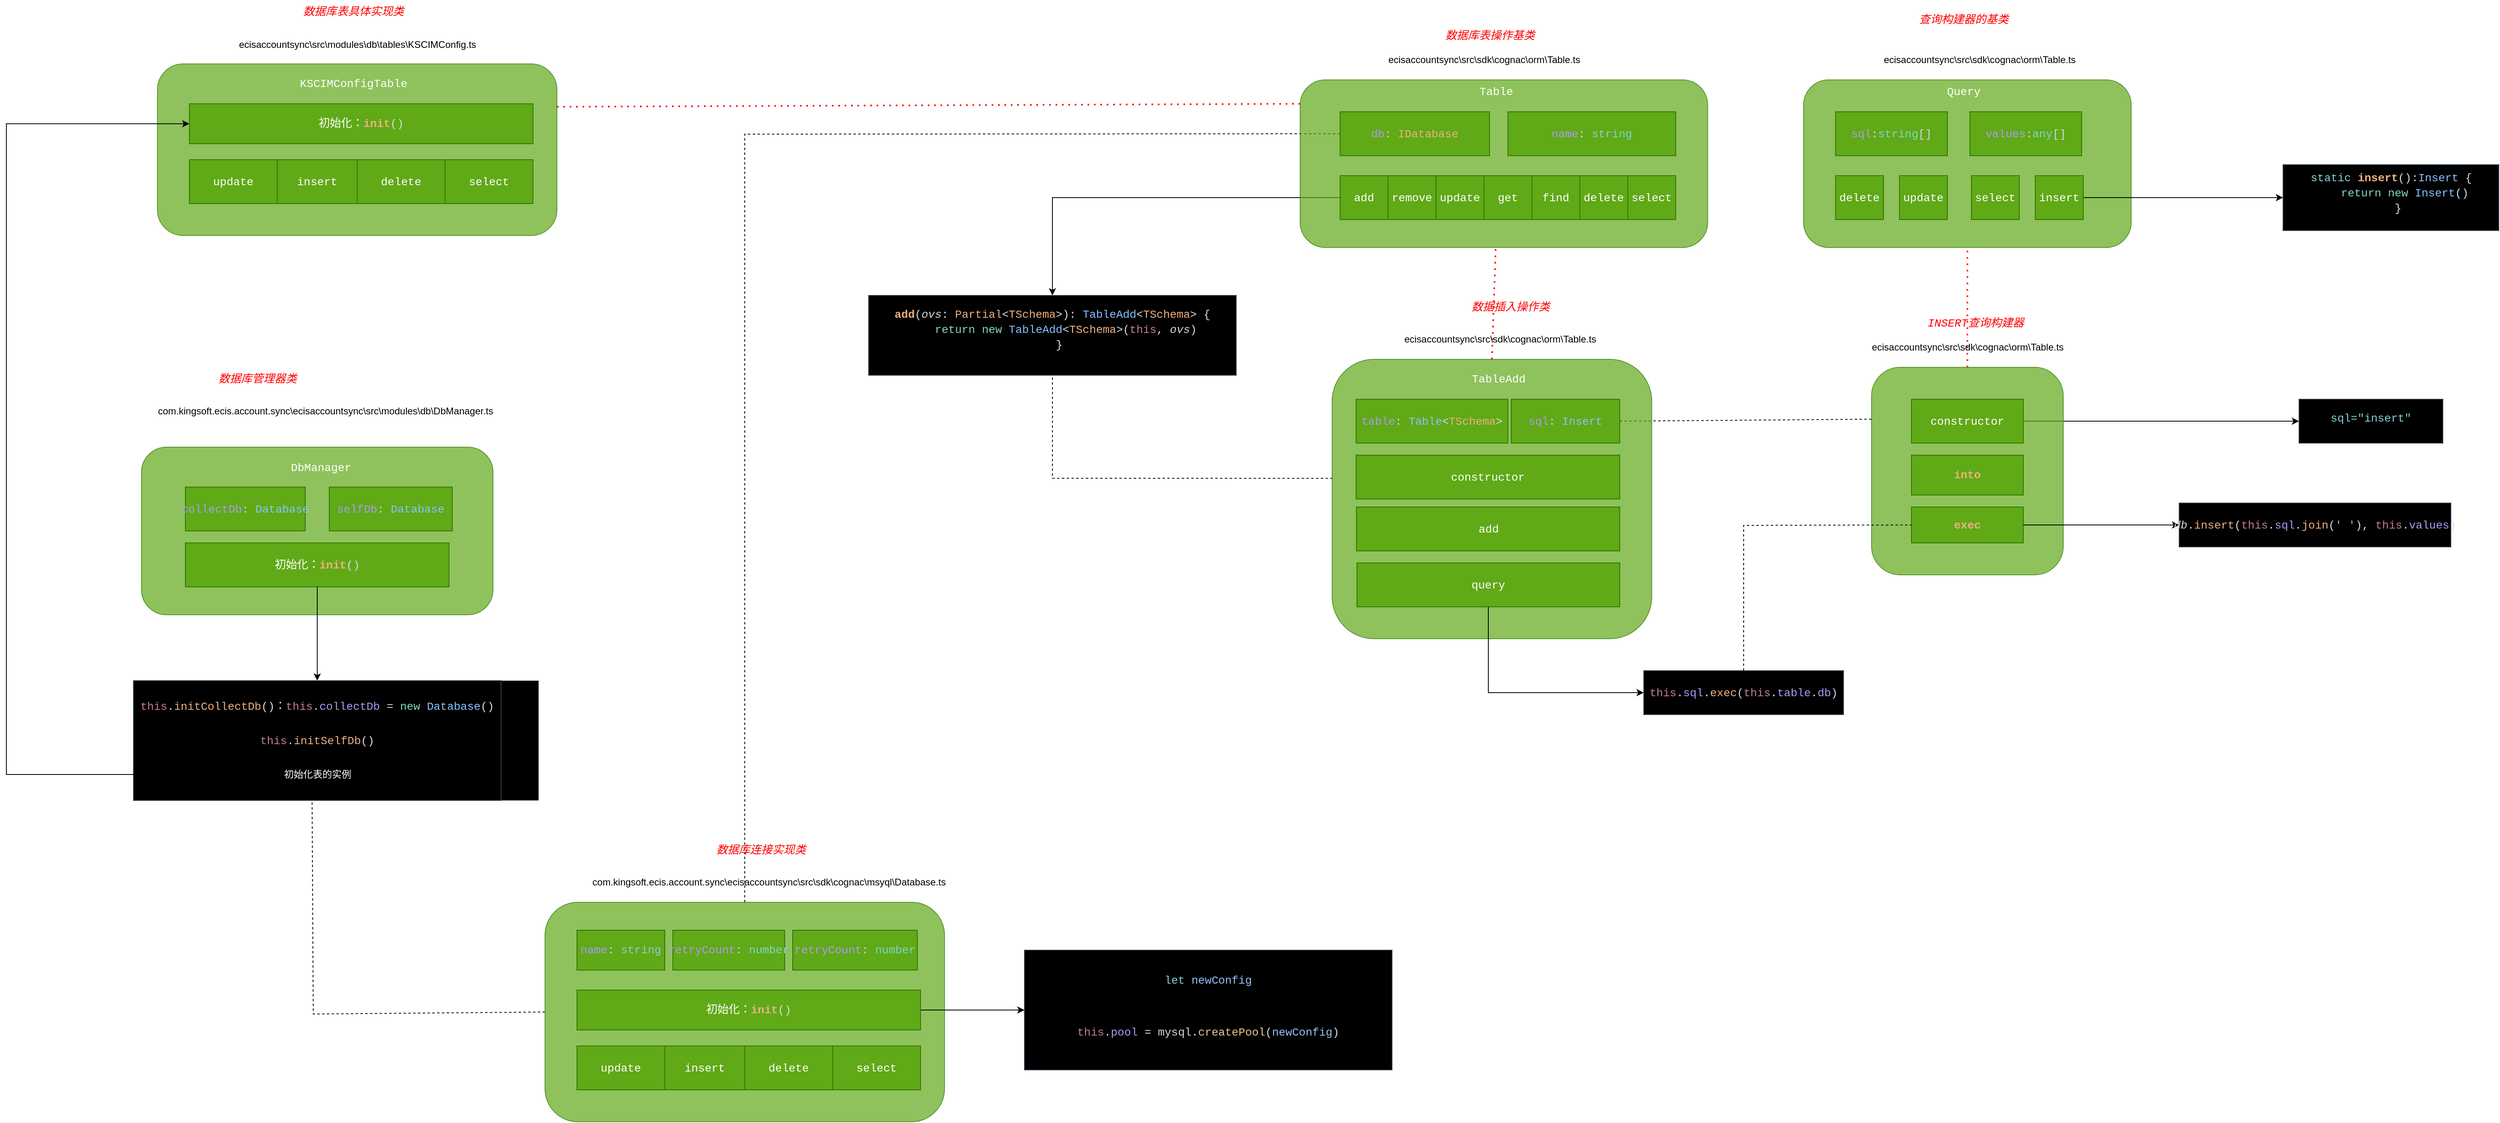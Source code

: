 <mxfile version="27.0.5">
  <diagram name="第 1 页" id="2xv0AR0VTLpzfJxu6Sun">
    <mxGraphModel dx="2795" dy="2314" grid="1" gridSize="10" guides="1" tooltips="1" connect="1" arrows="1" fold="1" page="1" pageScale="1" pageWidth="827" pageHeight="1169" math="0" shadow="0">
      <root>
        <mxCell id="0" />
        <mxCell id="1" parent="0" />
        <mxCell id="EzFRQUsdlizCVeWwwJ21-20" style="edgeStyle=orthogonalEdgeStyle;rounded=0;orthogonalLoop=1;jettySize=auto;html=1;exitX=0;exitY=0.5;exitDx=0;exitDy=0;entryX=0.5;entryY=0;entryDx=0;entryDy=0;" edge="1" parent="1" source="EzFRQUsdlizCVeWwwJ21-6" target="EzFRQUsdlizCVeWwwJ21-15">
          <mxGeometry relative="1" as="geometry" />
        </mxCell>
        <mxCell id="EzFRQUsdlizCVeWwwJ21-14" value="" style="group;fillColor=#000000;" vertex="1" connectable="0" parent="1">
          <mxGeometry x="620" y="-490" width="460" height="100" as="geometry" />
        </mxCell>
        <mxCell id="EzFRQUsdlizCVeWwwJ21-15" value="" style="rounded=0;whiteSpace=wrap;html=1;fillColor=#000000;fontColor=#ffffff;strokeColor=#314354;" vertex="1" parent="EzFRQUsdlizCVeWwwJ21-14">
          <mxGeometry width="460" height="100" as="geometry" />
        </mxCell>
        <mxCell id="EzFRQUsdlizCVeWwwJ21-16" value="&lt;div style=&quot;color: rgb(216, 222, 233); font-family: Consolas, &amp;quot;Courier New&amp;quot;, monospace; font-size: 14px; line-height: 19px; white-space: pre;&quot;&gt;&lt;div style=&quot;line-height: 19px;&quot;&gt;&lt;div style=&quot;&quot;&gt;&lt;span&gt;&lt;span style=&quot;color: rgb(239, 176, 128); font-weight: bold;&quot;&gt;add&lt;/span&gt;(&lt;span style=&quot;color: rgb(214, 214, 221); font-style: italic;&quot;&gt;ovs&lt;/span&gt;&lt;span style=&quot;color: rgb(214, 214, 221);&quot;&gt;:&lt;/span&gt; &lt;span style=&quot;color: rgb(239, 176, 128);&quot;&gt;Partial&lt;/span&gt;&amp;lt;&lt;span style=&quot;color: rgb(239, 176, 128);&quot;&gt;TSchema&lt;/span&gt;&amp;gt;)&lt;span style=&quot;color: rgb(214, 214, 221);&quot;&gt;:&lt;/span&gt; &lt;span style=&quot;color: rgb(135, 195, 255);&quot;&gt;TableAdd&lt;/span&gt;&amp;lt;&lt;span style=&quot;color: rgb(239, 176, 128);&quot;&gt;TSchema&lt;/span&gt;&amp;gt; {&lt;/span&gt;&lt;/div&gt;&lt;div style=&quot;&quot;&gt;&lt;span&gt;&amp;nbsp; &amp;nbsp; &lt;span style=&quot;color: #83d6c5;&quot;&gt;return&lt;/span&gt; &lt;span style=&quot;color: #83d6c5;&quot;&gt;new&lt;/span&gt; &lt;span style=&quot;color: #87c3ff;&quot;&gt;TableAdd&lt;/span&gt;&amp;lt;&lt;span style=&quot;color: #efb080;&quot;&gt;TSchema&lt;/span&gt;&amp;gt;(&lt;span style=&quot;color: #c1808a;&quot;&gt;this&lt;/span&gt;, &lt;span style=&quot;color: #d6d6dd;font-style: italic;&quot;&gt;ovs&lt;/span&gt;)&lt;/span&gt;&lt;/div&gt;&lt;div style=&quot;&quot;&gt;&lt;span&gt;&amp;nbsp; }&lt;/span&gt;&lt;/div&gt;&lt;/div&gt;&lt;/div&gt;" style="text;html=1;align=center;verticalAlign=middle;whiteSpace=wrap;rounded=0;" vertex="1" parent="EzFRQUsdlizCVeWwwJ21-14">
          <mxGeometry x="161" y="33.333" width="138" height="20" as="geometry" />
        </mxCell>
        <mxCell id="EzFRQUsdlizCVeWwwJ21-33" value="" style="endArrow=none;dashed=1;html=1;rounded=0;entryX=0.5;entryY=1;entryDx=0;entryDy=0;exitX=0.002;exitY=0.426;exitDx=0;exitDy=0;exitPerimeter=0;" edge="1" parent="1" source="EzFRQUsdlizCVeWwwJ21-21" target="EzFRQUsdlizCVeWwwJ21-15">
          <mxGeometry width="50" height="50" relative="1" as="geometry">
            <mxPoint x="1020" y="180" as="sourcePoint" />
            <mxPoint x="1060" y="100" as="targetPoint" />
            <Array as="points">
              <mxPoint x="850" y="-261" />
            </Array>
          </mxGeometry>
        </mxCell>
        <mxCell id="EzFRQUsdlizCVeWwwJ21-72" style="edgeStyle=orthogonalEdgeStyle;rounded=0;orthogonalLoop=1;jettySize=auto;html=1;exitX=1;exitY=0.5;exitDx=0;exitDy=0;entryX=0;entryY=0.5;entryDx=0;entryDy=0;" edge="1" parent="1" source="EzFRQUsdlizCVeWwwJ21-64" target="EzFRQUsdlizCVeWwwJ21-70">
          <mxGeometry relative="1" as="geometry">
            <mxPoint x="2390" y="-270" as="targetPoint" />
          </mxGeometry>
        </mxCell>
        <mxCell id="EzFRQUsdlizCVeWwwJ21-66" value="" style="endArrow=none;dashed=1;html=1;dashPattern=1 3;strokeWidth=2;rounded=0;entryX=0.5;entryY=1;entryDx=0;entryDy=0;exitX=0.5;exitY=0;exitDx=0;exitDy=0;strokeColor=light-dark(#ff0000, #ededed);" edge="1" parent="1" source="EzFRQUsdlizCVeWwwJ21-57" target="EzFRQUsdlizCVeWwwJ21-39">
          <mxGeometry width="50" height="50" relative="1" as="geometry">
            <mxPoint x="1980" y="-500" as="sourcePoint" />
            <mxPoint x="2030" y="-550" as="targetPoint" />
          </mxGeometry>
        </mxCell>
        <mxCell id="EzFRQUsdlizCVeWwwJ21-69" value="" style="group;fillColor=#000000;" vertex="1" connectable="0" parent="1">
          <mxGeometry x="2410" y="-360" width="180" height="55" as="geometry" />
        </mxCell>
        <mxCell id="EzFRQUsdlizCVeWwwJ21-70" value="" style="rounded=0;whiteSpace=wrap;html=1;fillColor=#000000;fontColor=#ffffff;strokeColor=#314354;" vertex="1" parent="EzFRQUsdlizCVeWwwJ21-69">
          <mxGeometry width="180" height="55" as="geometry" />
        </mxCell>
        <mxCell id="EzFRQUsdlizCVeWwwJ21-71" value="&lt;div style=&quot;font-family: Consolas, &amp;quot;Courier New&amp;quot;, monospace; font-size: 14px; line-height: 19px; white-space: pre; color: rgb(216, 222, 233);&quot;&gt;&lt;div style=&quot;line-height: 19px;&quot;&gt;&lt;div style=&quot;line-height: 19px;&quot;&gt;&lt;div style=&quot;line-height: 19px;&quot;&gt;&lt;font color=&quot;#82d2ce&quot;&gt;sql=&quot;insert&quot;&lt;/font&gt;&lt;/div&gt;&lt;/div&gt;&lt;/div&gt;&lt;/div&gt;" style="text;html=1;align=center;verticalAlign=middle;whiteSpace=wrap;rounded=0;" vertex="1" parent="EzFRQUsdlizCVeWwwJ21-69">
          <mxGeometry x="63.0" y="18.333" width="54.0" height="11" as="geometry" />
        </mxCell>
        <mxCell id="EzFRQUsdlizCVeWwwJ21-73" value="" style="endArrow=none;dashed=1;html=1;rounded=0;exitX=1;exitY=0.5;exitDx=0;exitDy=0;entryX=0;entryY=0.25;entryDx=0;entryDy=0;" edge="1" parent="1" source="EzFRQUsdlizCVeWwwJ21-24" target="EzFRQUsdlizCVeWwwJ21-57">
          <mxGeometry width="50" height="50" relative="1" as="geometry">
            <mxPoint x="1570" y="-470" as="sourcePoint" />
            <mxPoint x="1700" y="-490" as="targetPoint" />
          </mxGeometry>
        </mxCell>
        <mxCell id="EzFRQUsdlizCVeWwwJ21-74" value="" style="endArrow=none;dashed=1;html=1;rounded=0;entryX=0;entryY=0.5;entryDx=0;entryDy=0;exitX=0.5;exitY=0;exitDx=0;exitDy=0;" edge="1" parent="1" source="ecFf4SMEMO7vUMR2nNgf-9" target="EzFRQUsdlizCVeWwwJ21-2">
          <mxGeometry width="50" height="50" relative="1" as="geometry">
            <mxPoint x="280" y="-440" as="sourcePoint" />
            <mxPoint x="330" y="-490" as="targetPoint" />
            <Array as="points">
              <mxPoint x="465" y="-692" />
            </Array>
          </mxGeometry>
        </mxCell>
        <mxCell id="EzFRQUsdlizCVeWwwJ21-77" value="" style="group" vertex="1" connectable="0" parent="1">
          <mxGeometry x="1865" y="-470" width="260" height="330" as="geometry" />
        </mxCell>
        <mxCell id="EzFRQUsdlizCVeWwwJ21-55" value="&lt;div style=&quot;font-family: Consolas, &amp;quot;Courier New&amp;quot;, monospace; font-size: 14px; line-height: 19px; white-space-collapse: preserve;&quot;&gt;&lt;span style=&quot;font-style: italic;&quot;&gt;&lt;font style=&quot;color: rgb(255, 0, 0);&quot;&gt;INSERT查询构建器&lt;/font&gt;&lt;/span&gt;&lt;/div&gt;" style="text;html=1;align=center;verticalAlign=middle;resizable=0;points=[];autosize=1;strokeColor=none;fillColor=none;" vertex="1" parent="EzFRQUsdlizCVeWwwJ21-77">
          <mxGeometry x="70" width="140" height="30" as="geometry" />
        </mxCell>
        <mxCell id="EzFRQUsdlizCVeWwwJ21-57" value="" style="rounded=1;whiteSpace=wrap;html=1;fillColor=#60a917;fontColor=#ffffff;strokeColor=#2D7600;opacity=70;" vertex="1" parent="EzFRQUsdlizCVeWwwJ21-77">
          <mxGeometry x="10" y="70" width="240" height="260" as="geometry" />
        </mxCell>
        <mxCell id="EzFRQUsdlizCVeWwwJ21-61" value="&lt;div style=&quot;font-family: Consolas, &amp;quot;Courier New&amp;quot;, monospace; font-size: 14px; line-height: 19px; white-space: pre;&quot;&gt;&lt;div style=&quot;color: rgb(216, 222, 233); line-height: 19px;&quot;&gt;&lt;span style=&quot;color: rgb(239, 176, 128); font-weight: bold;&quot;&gt;exec&lt;/span&gt;&lt;/div&gt;&lt;/div&gt;" style="rounded=0;whiteSpace=wrap;html=1;fillColor=#60a917;fontColor=#ffffff;strokeColor=#2D7600;" vertex="1" parent="EzFRQUsdlizCVeWwwJ21-77">
          <mxGeometry x="60" y="245" width="140" height="45" as="geometry" />
        </mxCell>
        <mxCell id="EzFRQUsdlizCVeWwwJ21-62" value="&lt;div style=&quot;font-family: Consolas, &amp;quot;Courier New&amp;quot;, monospace; font-size: 14px; line-height: 19px; white-space: pre;&quot;&gt;&lt;div style=&quot;color: rgb(216, 222, 233); line-height: 19px;&quot;&gt;&lt;span style=&quot;color: rgb(239, 176, 128); font-weight: bold;&quot;&gt;into&lt;/span&gt;&lt;/div&gt;&lt;/div&gt;" style="rounded=0;whiteSpace=wrap;html=1;fillColor=#60a917;fontColor=#ffffff;strokeColor=#2D7600;" vertex="1" parent="EzFRQUsdlizCVeWwwJ21-77">
          <mxGeometry x="60" y="180" width="140" height="50" as="geometry" />
        </mxCell>
        <mxCell id="EzFRQUsdlizCVeWwwJ21-64" value="&lt;div style=&quot;font-family: Consolas, &amp;quot;Courier New&amp;quot;, monospace; font-size: 14px; line-height: 19px; white-space: pre;&quot;&gt;constructor&lt;/div&gt;" style="rounded=0;whiteSpace=wrap;html=1;fillColor=#60a917;fontColor=#ffffff;strokeColor=#2D7600;" vertex="1" parent="EzFRQUsdlizCVeWwwJ21-77">
          <mxGeometry x="60" y="110" width="140" height="55" as="geometry" />
        </mxCell>
        <mxCell id="EzFRQUsdlizCVeWwwJ21-59" value="ecisaccountsync\src\sdk\cognac\orm\Table.ts" style="text;html=1;align=center;verticalAlign=middle;resizable=0;points=[];autosize=1;strokeColor=none;fillColor=none;" vertex="1" parent="EzFRQUsdlizCVeWwwJ21-77">
          <mxGeometry y="30" width="260" height="30" as="geometry" />
        </mxCell>
        <mxCell id="EzFRQUsdlizCVeWwwJ21-81" value="" style="group" vertex="1" connectable="0" parent="1">
          <mxGeometry x="-300" y="-180" width="1015" height="322.5" as="geometry" />
        </mxCell>
        <mxCell id="ecFf4SMEMO7vUMR2nNgf-23" value="" style="group;fillColor=#000000;" parent="EzFRQUsdlizCVeWwwJ21-81" vertex="1" connectable="0">
          <mxGeometry y="172.5" width="507" height="150" as="geometry" />
        </mxCell>
        <mxCell id="ecFf4SMEMO7vUMR2nNgf-21" value="" style="rounded=0;whiteSpace=wrap;html=1;fillColor=#000000;fontColor=#ffffff;strokeColor=#314354;" parent="ecFf4SMEMO7vUMR2nNgf-23" vertex="1">
          <mxGeometry width="460" height="150" as="geometry" />
        </mxCell>
        <mxCell id="ecFf4SMEMO7vUMR2nNgf-17" value="&lt;div style=&quot;color: rgb(216, 222, 233); font-family: Consolas, &amp;quot;Courier New&amp;quot;, monospace; font-size: 14px; line-height: 19px; white-space: pre;&quot;&gt;&lt;span&gt;&lt;span style=&quot;color: rgb(193, 128, 138);&quot;&gt;this&lt;/span&gt;.&lt;span style=&quot;color: rgb(239, 176, 128);&quot;&gt;initCollectDb&lt;/span&gt;()：&lt;span style=&quot;color: rgb(193, 128, 138);&quot;&gt;this&lt;/span&gt;&lt;span&gt;.&lt;/span&gt;&lt;span style=&quot;color: rgb(170, 155, 245);&quot;&gt;collectDb&lt;/span&gt;&lt;span&gt; &lt;/span&gt;&lt;span style=&quot;color: rgb(214, 214, 221);&quot;&gt;=&lt;/span&gt;&lt;span&gt; &lt;/span&gt;&lt;span style=&quot;color: rgb(131, 214, 197);&quot;&gt;new&lt;/span&gt;&lt;span&gt; &lt;/span&gt;&lt;span style=&quot;color: rgb(135, 195, 255);&quot;&gt;Database&lt;/span&gt;&lt;span&gt;()&lt;/span&gt;&lt;/span&gt;&lt;/div&gt;" style="text;html=1;align=center;verticalAlign=middle;whiteSpace=wrap;rounded=0;" parent="ecFf4SMEMO7vUMR2nNgf-23" vertex="1">
          <mxGeometry x="161" y="17.5" width="138" height="30" as="geometry" />
        </mxCell>
        <mxCell id="ecFf4SMEMO7vUMR2nNgf-18" value="&lt;div style=&quot;color: rgb(216, 222, 233); font-family: Consolas, &amp;quot;Courier New&amp;quot;, monospace; font-size: 14px; line-height: 19px; white-space: pre;&quot;&gt;&lt;span&gt;&lt;span style=&quot;color: rgb(193, 128, 138);&quot;&gt;this&lt;/span&gt;.&lt;span style=&quot;color: rgb(239, 176, 128);&quot;&gt;initSelfDb&lt;/span&gt;()&lt;/span&gt;&lt;/div&gt;" style="text;html=1;align=center;verticalAlign=middle;whiteSpace=wrap;rounded=0;" parent="ecFf4SMEMO7vUMR2nNgf-23" vertex="1">
          <mxGeometry x="161" y="60" width="138" height="30" as="geometry" />
        </mxCell>
        <mxCell id="ecFf4SMEMO7vUMR2nNgf-19" value="&lt;font style=&quot;color: rgb(255, 255, 255);&quot;&gt;初始化表的实例&lt;/font&gt;" style="text;html=1;align=center;verticalAlign=middle;whiteSpace=wrap;rounded=0;" parent="ecFf4SMEMO7vUMR2nNgf-23" vertex="1">
          <mxGeometry x="126.5" y="102.5" width="207.0" height="30" as="geometry" />
        </mxCell>
        <mxCell id="EzFRQUsdlizCVeWwwJ21-82" value="" style="endArrow=none;dashed=1;html=1;rounded=0;entryX=0.486;entryY=0.99;entryDx=0;entryDy=0;entryPerimeter=0;exitX=0;exitY=0.5;exitDx=0;exitDy=0;" edge="1" parent="1" source="ecFf4SMEMO7vUMR2nNgf-9" target="ecFf4SMEMO7vUMR2nNgf-21">
          <mxGeometry width="50" height="50" relative="1" as="geometry">
            <mxPoint x="-95" y="410" as="sourcePoint" />
            <mxPoint x="-85" y="150" as="targetPoint" />
            <Array as="points">
              <mxPoint x="-75" y="410" />
            </Array>
          </mxGeometry>
        </mxCell>
        <mxCell id="EzFRQUsdlizCVeWwwJ21-83" value="" style="group" vertex="1" connectable="0" parent="1">
          <mxGeometry x="215" y="190" width="1060" height="355" as="geometry" />
        </mxCell>
        <mxCell id="ecFf4SMEMO7vUMR2nNgf-9" value="" style="rounded=1;whiteSpace=wrap;html=1;fillColor=#60a917;fontColor=#ffffff;strokeColor=#2D7600;opacity=70;" parent="EzFRQUsdlizCVeWwwJ21-83" vertex="1">
          <mxGeometry y="80" width="500" height="275" as="geometry" />
        </mxCell>
        <mxCell id="ecFf4SMEMO7vUMR2nNgf-10" value="&lt;div style=&quot;font-family: Consolas, &amp;quot;Courier New&amp;quot;, monospace; font-size: 14px; line-height: 19px; white-space: pre;&quot;&gt;&lt;div style=&quot;line-height: 19px;&quot;&gt;&lt;div style=&quot;color: rgb(216, 222, 233); line-height: 19px;&quot;&gt;&lt;span&gt;&lt;span style=&quot;color: rgb(170, 155, 245);&quot;&gt;name&lt;/span&gt;&lt;span style=&quot;color: rgb(214, 214, 221);&quot;&gt;:&lt;/span&gt; &lt;span style=&quot;color: rgb(130, 210, 206);&quot;&gt;string&lt;/span&gt;&lt;/span&gt;&lt;/div&gt;&lt;/div&gt;&lt;/div&gt;" style="rounded=0;whiteSpace=wrap;html=1;fillColor=#60a917;fontColor=#ffffff;strokeColor=#2D7600;" parent="EzFRQUsdlizCVeWwwJ21-83" vertex="1">
          <mxGeometry x="40" y="115" width="110" height="50" as="geometry" />
        </mxCell>
        <mxCell id="ecFf4SMEMO7vUMR2nNgf-11" value="com.kingsoft.ecis.account.sync\ecisaccountsync\src\sdk\cognac\msyql\Database.ts" style="text;html=1;align=center;verticalAlign=middle;resizable=0;points=[];autosize=1;strokeColor=none;fillColor=none;" parent="EzFRQUsdlizCVeWwwJ21-83" vertex="1">
          <mxGeometry x="45" y="40" width="470" height="30" as="geometry" />
        </mxCell>
        <mxCell id="ecFf4SMEMO7vUMR2nNgf-12" value="&lt;div style=&quot;font-family: Consolas, &amp;quot;Courier New&amp;quot;, monospace; font-size: 14px; line-height: 19px; white-space: pre;&quot;&gt;&lt;div style=&quot;line-height: 19px;&quot;&gt;&lt;div style=&quot;color: rgb(216, 222, 233); line-height: 19px;&quot;&gt;&lt;span&gt;&lt;span style=&quot;color: rgb(170, 155, 245);&quot;&gt;retryCount&lt;/span&gt;&lt;span style=&quot;color: rgb(214, 214, 221);&quot;&gt;:&lt;/span&gt; &lt;span style=&quot;color: rgb(130, 210, 206);&quot;&gt;number&lt;/span&gt;&lt;/span&gt;&lt;/div&gt;&lt;/div&gt;&lt;/div&gt;" style="rounded=0;whiteSpace=wrap;html=1;fillColor=#60a917;fontColor=#ffffff;strokeColor=#2D7600;" parent="EzFRQUsdlizCVeWwwJ21-83" vertex="1">
          <mxGeometry x="160" y="115" width="140" height="50" as="geometry" />
        </mxCell>
        <mxCell id="ecFf4SMEMO7vUMR2nNgf-13" value="&lt;div style=&quot;font-family: Consolas, &amp;quot;Courier New&amp;quot;, monospace; font-size: 14px; line-height: 19px; white-space-collapse: preserve;&quot;&gt;&lt;br&gt;&lt;/div&gt;" style="text;html=1;align=center;verticalAlign=middle;resizable=0;points=[];autosize=1;strokeColor=none;fillColor=none;" parent="EzFRQUsdlizCVeWwwJ21-83" vertex="1">
          <mxGeometry x="255" y="90" width="20" height="30" as="geometry" />
        </mxCell>
        <mxCell id="ecFf4SMEMO7vUMR2nNgf-31" style="edgeStyle=orthogonalEdgeStyle;rounded=0;orthogonalLoop=1;jettySize=auto;html=1;exitX=1;exitY=0.5;exitDx=0;exitDy=0;entryX=0;entryY=0.5;entryDx=0;entryDy=0;" parent="EzFRQUsdlizCVeWwwJ21-83" source="ecFf4SMEMO7vUMR2nNgf-14" target="ecFf4SMEMO7vUMR2nNgf-27" edge="1">
          <mxGeometry relative="1" as="geometry">
            <mxPoint x="550" y="245" as="targetPoint" />
          </mxGeometry>
        </mxCell>
        <mxCell id="ecFf4SMEMO7vUMR2nNgf-14" value="&lt;div style=&quot;font-family: Consolas, &amp;quot;Courier New&amp;quot;, monospace; font-size: 14px; line-height: 19px; white-space: pre;&quot;&gt;&lt;span&gt;初始化：&lt;span style=&quot;color: rgb(239, 176, 128); font-weight: bold;&quot;&gt;init&lt;/span&gt;&lt;span style=&quot;color: rgb(216, 222, 233);&quot;&gt;()&lt;/span&gt;&lt;/span&gt;&lt;/div&gt;" style="rounded=0;whiteSpace=wrap;html=1;fillColor=#60a917;fontColor=#ffffff;strokeColor=#2D7600;" parent="EzFRQUsdlizCVeWwwJ21-83" vertex="1">
          <mxGeometry x="40" y="190" width="430" height="50" as="geometry" />
        </mxCell>
        <mxCell id="ecFf4SMEMO7vUMR2nNgf-25" value="&lt;div style=&quot;font-family: Consolas, &amp;quot;Courier New&amp;quot;, monospace; font-size: 14px; line-height: 19px; white-space: pre;&quot;&gt;&lt;div style=&quot;line-height: 19px;&quot;&gt;&lt;div style=&quot;color: rgb(216, 222, 233); line-height: 19px;&quot;&gt;&lt;span&gt;&lt;span style=&quot;color: rgb(170, 155, 245);&quot;&gt;retryCount&lt;/span&gt;&lt;span style=&quot;color: rgb(214, 214, 221);&quot;&gt;:&lt;/span&gt; &lt;span style=&quot;color: rgb(130, 210, 206);&quot;&gt;number&lt;/span&gt;&lt;/span&gt;&lt;/div&gt;&lt;/div&gt;&lt;/div&gt;" style="rounded=0;whiteSpace=wrap;html=1;fillColor=#60a917;fontColor=#ffffff;strokeColor=#2D7600;" parent="EzFRQUsdlizCVeWwwJ21-83" vertex="1">
          <mxGeometry x="310" y="115" width="156" height="50" as="geometry" />
        </mxCell>
        <mxCell id="ecFf4SMEMO7vUMR2nNgf-26" value="" style="group;fillColor=default;" parent="EzFRQUsdlizCVeWwwJ21-83" vertex="1" connectable="0">
          <mxGeometry x="600" y="140" width="460" height="150" as="geometry" />
        </mxCell>
        <mxCell id="ecFf4SMEMO7vUMR2nNgf-27" value="" style="rounded=0;whiteSpace=wrap;html=1;fillColor=#000000;fontColor=#ffffff;strokeColor=#314354;" parent="ecFf4SMEMO7vUMR2nNgf-26" vertex="1">
          <mxGeometry width="460" height="150" as="geometry" />
        </mxCell>
        <mxCell id="ecFf4SMEMO7vUMR2nNgf-28" value="&lt;div style=&quot;color: rgb(216, 222, 233); font-family: Consolas, &amp;quot;Courier New&amp;quot;, monospace; font-size: 14px; line-height: 19px; white-space: pre;&quot;&gt;&lt;div style=&quot;line-height: 19px;&quot;&gt;&lt;span&gt;&lt;span style=&quot;color: rgb(193, 128, 138);&quot;&gt;this&lt;/span&gt;.&lt;span style=&quot;color: rgb(170, 155, 245);&quot;&gt;pool&lt;/span&gt; &lt;span style=&quot;color: rgb(214, 214, 221);&quot;&gt;=&lt;/span&gt; &lt;span style=&quot;color: rgb(214, 214, 221);&quot;&gt;mysql&lt;/span&gt;.&lt;span style=&quot;color: rgb(235, 200, 141);&quot;&gt;createPool&lt;/span&gt;(&lt;span style=&quot;color: rgb(148, 193, 250);&quot;&gt;newConfig&lt;/span&gt;)&lt;/span&gt;&lt;/div&gt;&lt;/div&gt;" style="text;html=1;align=center;verticalAlign=middle;whiteSpace=wrap;rounded=0;" parent="ecFf4SMEMO7vUMR2nNgf-26" vertex="1">
          <mxGeometry x="161" y="87.5" width="138" height="30" as="geometry" />
        </mxCell>
        <mxCell id="ecFf4SMEMO7vUMR2nNgf-29" value="&lt;div style=&quot;font-family: Consolas, &amp;quot;Courier New&amp;quot;, monospace; font-size: 14px; line-height: 19px; white-space: pre;&quot;&gt;&lt;div style=&quot;line-height: 19px;&quot;&gt;&lt;span&gt;&lt;font style=&quot;color: rgb(255, 255, 255);&quot;&gt;&lt;span style=&quot;color: rgb(130, 210, 206);&quot;&gt;let&lt;/span&gt; &lt;span style=&quot;color: rgb(148, 193, 250);&quot;&gt;newConfig&lt;/span&gt;&lt;/font&gt;&lt;/span&gt;&lt;/div&gt;&lt;/div&gt;" style="text;html=1;align=center;verticalAlign=middle;whiteSpace=wrap;rounded=0;" parent="ecFf4SMEMO7vUMR2nNgf-26" vertex="1">
          <mxGeometry x="161" y="22.5" width="138" height="30" as="geometry" />
        </mxCell>
        <mxCell id="ecFf4SMEMO7vUMR2nNgf-32" value="&lt;div style=&quot;font-family: Consolas, &amp;quot;Courier New&amp;quot;, monospace; font-size: 14px; line-height: 19px; white-space: pre;&quot;&gt;&lt;span&gt;&lt;font style=&quot;color: rgb(255, 255, 255);&quot;&gt;update&lt;/font&gt;&lt;/span&gt;&lt;/div&gt;" style="rounded=0;whiteSpace=wrap;html=1;fillColor=#60a917;fontColor=#ffffff;strokeColor=#2D7600;" parent="EzFRQUsdlizCVeWwwJ21-83" vertex="1">
          <mxGeometry x="40" y="260" width="110" height="55" as="geometry" />
        </mxCell>
        <mxCell id="ecFf4SMEMO7vUMR2nNgf-33" value="&lt;div style=&quot;font-family: Consolas, &amp;quot;Courier New&amp;quot;, monospace; font-size: 14px; line-height: 19px; white-space: pre;&quot;&gt;insert&lt;/div&gt;" style="rounded=0;whiteSpace=wrap;html=1;fillColor=#60a917;fontColor=#ffffff;strokeColor=#2D7600;" parent="EzFRQUsdlizCVeWwwJ21-83" vertex="1">
          <mxGeometry x="150" y="260" width="100" height="55" as="geometry" />
        </mxCell>
        <mxCell id="ecFf4SMEMO7vUMR2nNgf-34" value="&lt;div style=&quot;font-family: Consolas, &amp;quot;Courier New&amp;quot;, monospace; font-size: 14px; line-height: 19px; white-space: pre;&quot;&gt;delete&lt;/div&gt;" style="rounded=0;whiteSpace=wrap;html=1;fillColor=#60a917;fontColor=#ffffff;strokeColor=#2D7600;" parent="EzFRQUsdlizCVeWwwJ21-83" vertex="1">
          <mxGeometry x="250" y="260" width="110" height="55" as="geometry" />
        </mxCell>
        <mxCell id="ecFf4SMEMO7vUMR2nNgf-35" value="&lt;div style=&quot;font-family: Consolas, &amp;quot;Courier New&amp;quot;, monospace; font-size: 14px; line-height: 19px; white-space: pre;&quot;&gt;select&lt;/div&gt;" style="rounded=0;whiteSpace=wrap;html=1;fillColor=#60a917;fontColor=#ffffff;strokeColor=#2D7600;" parent="EzFRQUsdlizCVeWwwJ21-83" vertex="1">
          <mxGeometry x="360" y="260" width="110" height="55" as="geometry" />
        </mxCell>
        <mxCell id="EzFRQUsdlizCVeWwwJ21-78" value="&lt;div style=&quot;font-family: Consolas, &amp;quot;Courier New&amp;quot;, monospace; font-size: 14px; line-height: 19px; white-space-collapse: preserve;&quot;&gt;&lt;span style=&quot;font-style: italic;&quot;&gt;&lt;font style=&quot;color: rgb(255, 0, 0);&quot;&gt;数据库连接实现类&lt;/font&gt;&lt;/span&gt;&lt;/div&gt;" style="text;html=1;align=center;verticalAlign=middle;resizable=0;points=[];autosize=1;strokeColor=none;fillColor=none;" vertex="1" parent="EzFRQUsdlizCVeWwwJ21-83">
          <mxGeometry x="200" width="140" height="30" as="geometry" />
        </mxCell>
        <mxCell id="EzFRQUsdlizCVeWwwJ21-84" value="" style="group" vertex="1" connectable="0" parent="1">
          <mxGeometry x="1790" y="-850" width="870" height="300" as="geometry" />
        </mxCell>
        <mxCell id="EzFRQUsdlizCVeWwwJ21-38" value="&lt;div style=&quot;font-family: Consolas, &amp;quot;Courier New&amp;quot;, monospace; font-size: 14px; line-height: 19px; white-space-collapse: preserve;&quot;&gt;&lt;span style=&quot;font-style: italic;&quot;&gt;&lt;font style=&quot;color: rgb(255, 0, 0);&quot;&gt;查询构建器的基类&lt;/font&gt;&lt;/span&gt;&lt;/div&gt;" style="text;html=1;align=center;verticalAlign=middle;resizable=0;points=[];autosize=1;strokeColor=none;fillColor=none;" vertex="1" parent="EzFRQUsdlizCVeWwwJ21-84">
          <mxGeometry x="130" width="140" height="30" as="geometry" />
        </mxCell>
        <mxCell id="EzFRQUsdlizCVeWwwJ21-39" value="" style="rounded=1;whiteSpace=wrap;html=1;fillColor=#60a917;fontColor=#ffffff;strokeColor=#2D7600;opacity=70;" vertex="1" parent="EzFRQUsdlizCVeWwwJ21-84">
          <mxGeometry y="90" width="410" height="210" as="geometry" />
        </mxCell>
        <mxCell id="EzFRQUsdlizCVeWwwJ21-40" value="&lt;div style=&quot;font-family: Consolas, &amp;quot;Courier New&amp;quot;, monospace; font-size: 14px; line-height: 19px; white-space: pre;&quot;&gt;&lt;div style=&quot;color: rgb(216, 222, 233); line-height: 19px;&quot;&gt;&lt;div style=&quot;line-height: 19px;&quot;&gt;&lt;span&gt;&lt;span style=&quot;color: rgb(170, 155, 245);&quot;&gt;sql&lt;/span&gt;&lt;span style=&quot;color: rgb(214, 214, 221);&quot;&gt;:&lt;/span&gt;&lt;span style=&quot;color: rgb(130, 210, 206);&quot;&gt;string&lt;/span&gt;&lt;span style=&quot;color: rgb(214, 214, 221);&quot;&gt;[]&lt;/span&gt;&lt;/span&gt;&lt;/div&gt;&lt;/div&gt;&lt;/div&gt;" style="rounded=0;whiteSpace=wrap;html=1;fillColor=#60a917;fontColor=#ffffff;strokeColor=#2D7600;" vertex="1" parent="EzFRQUsdlizCVeWwwJ21-84">
          <mxGeometry x="40" y="130" width="140" height="55" as="geometry" />
        </mxCell>
        <mxCell id="EzFRQUsdlizCVeWwwJ21-41" value="ecisaccountsync\src\sdk\cognac\orm\Table.ts" style="text;html=1;align=center;verticalAlign=middle;resizable=0;points=[];autosize=1;strokeColor=none;fillColor=none;" vertex="1" parent="EzFRQUsdlizCVeWwwJ21-84">
          <mxGeometry x="90" y="50" width="260" height="30" as="geometry" />
        </mxCell>
        <mxCell id="EzFRQUsdlizCVeWwwJ21-42" value="&lt;div style=&quot;font-family: Consolas, &amp;quot;Courier New&amp;quot;, monospace; font-size: 14px; line-height: 19px; white-space: pre;&quot;&gt;&lt;div style=&quot;color: rgb(216, 222, 233); line-height: 19px;&quot;&gt;&lt;div style=&quot;line-height: 19px;&quot;&gt;&lt;span&gt;&lt;span style=&quot;color: rgb(170, 155, 245);&quot;&gt;values&lt;/span&gt;&lt;span style=&quot;color: rgb(214, 214, 221);&quot;&gt;:&lt;/span&gt;&lt;span style=&quot;color: rgb(130, 210, 206);&quot;&gt;any&lt;/span&gt;&lt;span style=&quot;color: rgb(214, 214, 221);&quot;&gt;[]&lt;/span&gt;&lt;/span&gt;&lt;/div&gt;&lt;/div&gt;&lt;/div&gt;" style="rounded=0;whiteSpace=wrap;html=1;fillColor=#60a917;fontColor=#ffffff;strokeColor=#2D7600;" vertex="1" parent="EzFRQUsdlizCVeWwwJ21-84">
          <mxGeometry x="208" y="130" width="140" height="55" as="geometry" />
        </mxCell>
        <mxCell id="EzFRQUsdlizCVeWwwJ21-54" style="edgeStyle=orthogonalEdgeStyle;rounded=0;orthogonalLoop=1;jettySize=auto;html=1;exitX=1;exitY=0.5;exitDx=0;exitDy=0;entryX=0;entryY=0.5;entryDx=0;entryDy=0;" edge="1" parent="EzFRQUsdlizCVeWwwJ21-84" source="EzFRQUsdlizCVeWwwJ21-44" target="EzFRQUsdlizCVeWwwJ21-52">
          <mxGeometry relative="1" as="geometry">
            <mxPoint x="580" y="238" as="targetPoint" />
          </mxGeometry>
        </mxCell>
        <mxCell id="EzFRQUsdlizCVeWwwJ21-44" value="&lt;div style=&quot;font-family: Consolas, &amp;quot;Courier New&amp;quot;, monospace; font-size: 14px; line-height: 19px; white-space: pre;&quot;&gt;insert&lt;/div&gt;" style="rounded=0;whiteSpace=wrap;html=1;fillColor=#60a917;fontColor=#ffffff;strokeColor=#2D7600;" vertex="1" parent="EzFRQUsdlizCVeWwwJ21-84">
          <mxGeometry x="290" y="210" width="60" height="55" as="geometry" />
        </mxCell>
        <mxCell id="EzFRQUsdlizCVeWwwJ21-45" value="&lt;div style=&quot;font-family: Consolas, &amp;quot;Courier New&amp;quot;, monospace; font-size: 14px; line-height: 19px; white-space: pre;&quot;&gt;select&lt;/div&gt;" style="rounded=0;whiteSpace=wrap;html=1;fillColor=#60a917;fontColor=#ffffff;strokeColor=#2D7600;" vertex="1" parent="EzFRQUsdlizCVeWwwJ21-84">
          <mxGeometry x="210" y="210" width="60" height="55" as="geometry" />
        </mxCell>
        <mxCell id="EzFRQUsdlizCVeWwwJ21-47" value="&lt;div style=&quot;font-family: Consolas, &amp;quot;Courier New&amp;quot;, monospace; font-size: 14px; line-height: 19px; white-space: pre;&quot;&gt;update&lt;/div&gt;" style="rounded=0;whiteSpace=wrap;html=1;fillColor=#60a917;fontColor=#ffffff;strokeColor=#2D7600;" vertex="1" parent="EzFRQUsdlizCVeWwwJ21-84">
          <mxGeometry x="120" y="210" width="60" height="55" as="geometry" />
        </mxCell>
        <mxCell id="EzFRQUsdlizCVeWwwJ21-50" value="&lt;div style=&quot;font-family: Consolas, &amp;quot;Courier New&amp;quot;, monospace; font-size: 14px; line-height: 19px; white-space: pre;&quot;&gt;delete&lt;/div&gt;" style="rounded=0;whiteSpace=wrap;html=1;fillColor=#60a917;fontColor=#ffffff;strokeColor=#2D7600;" vertex="1" parent="EzFRQUsdlizCVeWwwJ21-84">
          <mxGeometry x="40" y="210" width="60" height="55" as="geometry" />
        </mxCell>
        <mxCell id="EzFRQUsdlizCVeWwwJ21-51" value="" style="group;fillColor=#000000;" vertex="1" connectable="0" parent="EzFRQUsdlizCVeWwwJ21-84">
          <mxGeometry x="600" y="196.25" width="270" height="82.5" as="geometry" />
        </mxCell>
        <mxCell id="EzFRQUsdlizCVeWwwJ21-52" value="" style="rounded=0;whiteSpace=wrap;html=1;fillColor=#000000;fontColor=#ffffff;strokeColor=#314354;" vertex="1" parent="EzFRQUsdlizCVeWwwJ21-51">
          <mxGeometry width="270" height="82.5" as="geometry" />
        </mxCell>
        <mxCell id="EzFRQUsdlizCVeWwwJ21-53" value="&lt;div style=&quot;color: rgb(216, 222, 233); font-family: Consolas, &amp;quot;Courier New&amp;quot;, monospace; font-size: 14px; line-height: 19px; white-space: pre;&quot;&gt;&lt;div style=&quot;line-height: 19px;&quot;&gt;&lt;div style=&quot;line-height: 19px;&quot;&gt;&lt;div style=&quot;line-height: 19px;&quot;&gt;&lt;div style=&quot;&quot;&gt;&lt;span&gt;&lt;span style=&quot;color: rgb(130, 210, 206);&quot;&gt;static&lt;/span&gt; &lt;span style=&quot;color: rgb(239, 176, 128); font-weight: bold;&quot;&gt;insert&lt;/span&gt;()&lt;span style=&quot;color: rgb(214, 214, 221);&quot;&gt;:&lt;/span&gt;&lt;span style=&quot;color: rgb(135, 195, 255);&quot;&gt;Insert&lt;/span&gt; {&lt;/span&gt;&lt;/div&gt;&lt;div style=&quot;&quot;&gt;&lt;span&gt;&amp;nbsp; &amp;nbsp; &lt;span style=&quot;color: #83d6c5;&quot;&gt;return&lt;/span&gt; &lt;span style=&quot;color: #83d6c5;&quot;&gt;new&lt;/span&gt; &lt;span style=&quot;color: #87c3ff;&quot;&gt;Insert&lt;/span&gt;()&lt;/span&gt;&lt;/div&gt;&lt;div style=&quot;&quot;&gt;&lt;span&gt;&amp;nbsp; }&lt;/span&gt;&lt;/div&gt;&lt;/div&gt;&lt;/div&gt;&lt;/div&gt;&lt;/div&gt;" style="text;html=1;align=center;verticalAlign=middle;whiteSpace=wrap;rounded=0;" vertex="1" parent="EzFRQUsdlizCVeWwwJ21-51">
          <mxGeometry x="94.5" y="27.5" width="81.0" height="16.5" as="geometry" />
        </mxCell>
        <mxCell id="EzFRQUsdlizCVeWwwJ21-56" value="&lt;div style=&quot;font-family: Consolas, &amp;quot;Courier New&amp;quot;, monospace; font-size: 14px; line-height: 19px; white-space-collapse: preserve;&quot;&gt;&lt;font color=&quot;#ffffff&quot;&gt;Query&lt;/font&gt;&lt;/div&gt;" style="text;html=1;align=center;verticalAlign=middle;resizable=0;points=[];autosize=1;strokeColor=none;fillColor=none;" vertex="1" parent="EzFRQUsdlizCVeWwwJ21-84">
          <mxGeometry x="170" y="90" width="60" height="30" as="geometry" />
        </mxCell>
        <mxCell id="EzFRQUsdlizCVeWwwJ21-85" value="" style="group" vertex="1" connectable="0" parent="1">
          <mxGeometry x="1200" y="-490" width="400" height="430" as="geometry" />
        </mxCell>
        <mxCell id="EzFRQUsdlizCVeWwwJ21-21" value="" style="rounded=1;whiteSpace=wrap;html=1;fillColor=#60a917;fontColor=#ffffff;strokeColor=#2D7600;opacity=70;" vertex="1" parent="EzFRQUsdlizCVeWwwJ21-85">
          <mxGeometry y="80" width="400" height="350" as="geometry" />
        </mxCell>
        <mxCell id="EzFRQUsdlizCVeWwwJ21-22" value="&lt;div style=&quot;font-family: Consolas, &amp;quot;Courier New&amp;quot;, monospace; font-size: 14px; line-height: 19px; white-space: pre;&quot;&gt;&lt;div style=&quot;color: rgb(216, 222, 233); line-height: 19px;&quot;&gt;&lt;div style=&quot;line-height: 19px;&quot;&gt;&lt;span&gt;&lt;span style=&quot;color: rgb(170, 155, 245);&quot;&gt;table&lt;/span&gt;&lt;span style=&quot;color: rgb(214, 214, 221);&quot;&gt;:&lt;/span&gt; &lt;span style=&quot;color: rgb(135, 195, 255);&quot;&gt;Table&lt;/span&gt;&amp;lt;&lt;span style=&quot;color: rgb(239, 176, 128);&quot;&gt;TSchema&lt;/span&gt;&amp;gt;&lt;/span&gt;&lt;/div&gt;&lt;/div&gt;&lt;/div&gt;" style="rounded=0;whiteSpace=wrap;html=1;fillColor=#60a917;fontColor=#ffffff;strokeColor=#2D7600;" vertex="1" parent="EzFRQUsdlizCVeWwwJ21-85">
          <mxGeometry x="30" y="130" width="190" height="55" as="geometry" />
        </mxCell>
        <mxCell id="EzFRQUsdlizCVeWwwJ21-23" value="ecisaccountsync\src\sdk\cognac\orm\Table.ts" style="text;html=1;align=center;verticalAlign=middle;resizable=0;points=[];autosize=1;strokeColor=none;fillColor=none;" vertex="1" parent="EzFRQUsdlizCVeWwwJ21-85">
          <mxGeometry x="80" y="40" width="260" height="30" as="geometry" />
        </mxCell>
        <mxCell id="EzFRQUsdlizCVeWwwJ21-24" value="&lt;div style=&quot;font-family: Consolas, &amp;quot;Courier New&amp;quot;, monospace; font-size: 14px; line-height: 19px; white-space: pre;&quot;&gt;&lt;div style=&quot;color: rgb(216, 222, 233); line-height: 19px;&quot;&gt;&lt;div style=&quot;line-height: 19px;&quot;&gt;&lt;span&gt;&lt;span style=&quot;color: rgb(170, 155, 245);&quot;&gt;sql&lt;/span&gt;&lt;span style=&quot;color: rgb(214, 214, 221);&quot;&gt;:&lt;/span&gt; &lt;span style=&quot;color: rgb(135, 195, 255);&quot;&gt;Insert&lt;/span&gt;&lt;/span&gt;&lt;/div&gt;&lt;/div&gt;&lt;/div&gt;" style="rounded=0;whiteSpace=wrap;html=1;fillColor=#60a917;fontColor=#ffffff;strokeColor=#2D7600;" vertex="1" parent="EzFRQUsdlizCVeWwwJ21-85">
          <mxGeometry x="224" y="130" width="136" height="55" as="geometry" />
        </mxCell>
        <mxCell id="EzFRQUsdlizCVeWwwJ21-25" value="&lt;div style=&quot;font-family: Consolas, &amp;quot;Courier New&amp;quot;, monospace; font-size: 14px; line-height: 19px; white-space: pre;&quot;&gt;add&lt;/div&gt;" style="rounded=0;whiteSpace=wrap;html=1;fillColor=#60a917;fontColor=#ffffff;strokeColor=#2D7600;" vertex="1" parent="EzFRQUsdlizCVeWwwJ21-85">
          <mxGeometry x="30.5" y="265" width="329.5" height="55" as="geometry" />
        </mxCell>
        <mxCell id="EzFRQUsdlizCVeWwwJ21-32" value="&lt;div style=&quot;font-family: Consolas, &amp;quot;Courier New&amp;quot;, monospace; font-size: 14px; line-height: 19px; white-space-collapse: preserve;&quot;&gt;&lt;span&gt;&lt;font style=&quot;color: rgb(255, 255, 255);&quot;&gt;TableAdd&lt;/font&gt;&lt;/span&gt;&lt;/div&gt;" style="text;html=1;align=center;verticalAlign=middle;resizable=0;points=[];autosize=1;strokeColor=none;fillColor=none;" vertex="1" parent="EzFRQUsdlizCVeWwwJ21-85">
          <mxGeometry x="163" y="90" width="90" height="30" as="geometry" />
        </mxCell>
        <mxCell id="EzFRQUsdlizCVeWwwJ21-35" value="&lt;div style=&quot;font-family: Consolas, &amp;quot;Courier New&amp;quot;, monospace; font-size: 14px; line-height: 19px; white-space-collapse: preserve;&quot;&gt;&lt;span style=&quot;font-style: italic;&quot;&gt;&lt;font style=&quot;color: rgb(255, 0, 0);&quot;&gt;数据插入操作类&lt;/font&gt;&lt;/span&gt;&lt;/div&gt;" style="text;html=1;align=center;verticalAlign=middle;resizable=0;points=[];autosize=1;strokeColor=none;fillColor=none;" vertex="1" parent="EzFRQUsdlizCVeWwwJ21-85">
          <mxGeometry x="163" width="120" height="30" as="geometry" />
        </mxCell>
        <mxCell id="EzFRQUsdlizCVeWwwJ21-36" value="&lt;div style=&quot;font-family: Consolas, &amp;quot;Courier New&amp;quot;, monospace; font-size: 14px; line-height: 19px; white-space: pre;&quot;&gt;query&lt;/div&gt;" style="rounded=0;whiteSpace=wrap;html=1;fillColor=#60a917;fontColor=#ffffff;strokeColor=#2D7600;" vertex="1" parent="EzFRQUsdlizCVeWwwJ21-85">
          <mxGeometry x="31" y="335" width="329" height="55" as="geometry" />
        </mxCell>
        <mxCell id="EzFRQUsdlizCVeWwwJ21-37" value="&lt;div style=&quot;font-family: Consolas, &amp;quot;Courier New&amp;quot;, monospace; font-size: 14px; line-height: 19px; white-space: pre;&quot;&gt;constructor&lt;/div&gt;" style="rounded=0;whiteSpace=wrap;html=1;fillColor=#60a917;fontColor=#ffffff;strokeColor=#2D7600;" vertex="1" parent="EzFRQUsdlizCVeWwwJ21-85">
          <mxGeometry x="30" y="200" width="330" height="55" as="geometry" />
        </mxCell>
        <mxCell id="EzFRQUsdlizCVeWwwJ21-86" value="" style="group" vertex="1" connectable="0" parent="1">
          <mxGeometry x="1160" y="-830" width="510" height="280" as="geometry" />
        </mxCell>
        <mxCell id="EzFRQUsdlizCVeWwwJ21-1" value="" style="rounded=1;whiteSpace=wrap;html=1;fillColor=#60a917;fontColor=#ffffff;strokeColor=#2D7600;opacity=70;" vertex="1" parent="EzFRQUsdlizCVeWwwJ21-86">
          <mxGeometry y="70" width="510" height="210" as="geometry" />
        </mxCell>
        <mxCell id="EzFRQUsdlizCVeWwwJ21-2" value="&lt;div style=&quot;font-family: Consolas, &amp;quot;Courier New&amp;quot;, monospace; font-size: 14px; line-height: 19px; white-space: pre;&quot;&gt;&lt;div style=&quot;color: rgb(216, 222, 233); line-height: 19px;&quot;&gt;&lt;span&gt;&lt;span style=&quot;color: rgb(170, 155, 245);&quot;&gt;db&lt;/span&gt;&lt;span style=&quot;color: rgb(214, 214, 221);&quot;&gt;:&lt;/span&gt; &lt;span style=&quot;color: rgb(239, 176, 128);&quot;&gt;IDatabase&lt;/span&gt;&lt;/span&gt;&lt;/div&gt;&lt;/div&gt;" style="rounded=0;whiteSpace=wrap;html=1;fillColor=#60a917;fontColor=#ffffff;strokeColor=#2D7600;" vertex="1" parent="EzFRQUsdlizCVeWwwJ21-86">
          <mxGeometry x="50" y="110" width="187" height="55" as="geometry" />
        </mxCell>
        <mxCell id="EzFRQUsdlizCVeWwwJ21-3" value="ecisaccountsync\src\sdk\cognac\orm\Table.ts" style="text;html=1;align=center;verticalAlign=middle;resizable=0;points=[];autosize=1;strokeColor=none;fillColor=none;" vertex="1" parent="EzFRQUsdlizCVeWwwJ21-86">
          <mxGeometry x="100" y="30" width="260" height="30" as="geometry" />
        </mxCell>
        <mxCell id="EzFRQUsdlizCVeWwwJ21-4" value="&lt;div style=&quot;font-family: Consolas, &amp;quot;Courier New&amp;quot;, monospace; font-size: 14px; line-height: 19px; white-space: pre;&quot;&gt;&lt;div style=&quot;color: rgb(216, 222, 233); line-height: 19px;&quot;&gt;&lt;span&gt;&lt;span style=&quot;color: rgb(170, 155, 245);&quot;&gt;name&lt;/span&gt;&lt;span style=&quot;color: rgb(214, 214, 221);&quot;&gt;:&lt;/span&gt; &lt;span style=&quot;color: rgb(130, 210, 206);&quot;&gt;string&lt;/span&gt;&lt;/span&gt;&lt;/div&gt;&lt;/div&gt;" style="rounded=0;whiteSpace=wrap;html=1;fillColor=#60a917;fontColor=#ffffff;strokeColor=#2D7600;" vertex="1" parent="EzFRQUsdlizCVeWwwJ21-86">
          <mxGeometry x="260" y="110" width="210" height="55" as="geometry" />
        </mxCell>
        <mxCell id="EzFRQUsdlizCVeWwwJ21-6" value="&lt;div style=&quot;font-family: Consolas, &amp;quot;Courier New&amp;quot;, monospace; font-size: 14px; line-height: 19px; white-space: pre;&quot;&gt;add&lt;/div&gt;" style="rounded=0;whiteSpace=wrap;html=1;fillColor=#60a917;fontColor=#ffffff;strokeColor=#2D7600;" vertex="1" parent="EzFRQUsdlizCVeWwwJ21-86">
          <mxGeometry x="50" y="190" width="60" height="55" as="geometry" />
        </mxCell>
        <mxCell id="EzFRQUsdlizCVeWwwJ21-7" value="&lt;div style=&quot;font-family: Consolas, &amp;quot;Courier New&amp;quot;, monospace; font-size: 14px; line-height: 19px; white-space: pre;&quot;&gt;select&lt;/div&gt;" style="rounded=0;whiteSpace=wrap;html=1;fillColor=#60a917;fontColor=#ffffff;strokeColor=#2D7600;" vertex="1" parent="EzFRQUsdlizCVeWwwJ21-86">
          <mxGeometry x="410" y="190" width="60" height="55" as="geometry" />
        </mxCell>
        <mxCell id="EzFRQUsdlizCVeWwwJ21-8" value="&lt;div style=&quot;font-family: Consolas, &amp;quot;Courier New&amp;quot;, monospace; font-size: 14px; line-height: 19px; white-space: pre;&quot;&gt;remove&lt;/div&gt;" style="rounded=0;whiteSpace=wrap;html=1;fillColor=#60a917;fontColor=#ffffff;strokeColor=#2D7600;" vertex="1" parent="EzFRQUsdlizCVeWwwJ21-86">
          <mxGeometry x="110" y="190" width="60" height="55" as="geometry" />
        </mxCell>
        <mxCell id="EzFRQUsdlizCVeWwwJ21-9" value="&lt;div style=&quot;font-family: Consolas, &amp;quot;Courier New&amp;quot;, monospace; font-size: 14px; line-height: 19px; white-space: pre;&quot;&gt;update&lt;/div&gt;" style="rounded=0;whiteSpace=wrap;html=1;fillColor=#60a917;fontColor=#ffffff;strokeColor=#2D7600;" vertex="1" parent="EzFRQUsdlizCVeWwwJ21-86">
          <mxGeometry x="170" y="190" width="60" height="55" as="geometry" />
        </mxCell>
        <mxCell id="EzFRQUsdlizCVeWwwJ21-10" value="&lt;div style=&quot;font-family: Consolas, &amp;quot;Courier New&amp;quot;, monospace; font-size: 14px; line-height: 19px; white-space: pre;&quot;&gt;get&lt;/div&gt;" style="rounded=0;whiteSpace=wrap;html=1;fillColor=#60a917;fontColor=#ffffff;strokeColor=#2D7600;" vertex="1" parent="EzFRQUsdlizCVeWwwJ21-86">
          <mxGeometry x="230" y="190" width="60" height="55" as="geometry" />
        </mxCell>
        <mxCell id="EzFRQUsdlizCVeWwwJ21-11" value="&lt;div style=&quot;font-family: Consolas, &amp;quot;Courier New&amp;quot;, monospace; font-size: 14px; line-height: 19px; white-space: pre;&quot;&gt;find&lt;/div&gt;" style="rounded=0;whiteSpace=wrap;html=1;fillColor=#60a917;fontColor=#ffffff;strokeColor=#2D7600;" vertex="1" parent="EzFRQUsdlizCVeWwwJ21-86">
          <mxGeometry x="290" y="190" width="60" height="55" as="geometry" />
        </mxCell>
        <mxCell id="EzFRQUsdlizCVeWwwJ21-12" value="&lt;div style=&quot;font-family: Consolas, &amp;quot;Courier New&amp;quot;, monospace; font-size: 14px; line-height: 19px; white-space: pre;&quot;&gt;delete&lt;/div&gt;" style="rounded=0;whiteSpace=wrap;html=1;fillColor=#60a917;fontColor=#ffffff;strokeColor=#2D7600;" vertex="1" parent="EzFRQUsdlizCVeWwwJ21-86">
          <mxGeometry x="350" y="190" width="60" height="55" as="geometry" />
        </mxCell>
        <mxCell id="EzFRQUsdlizCVeWwwJ21-34" value="&lt;div style=&quot;font-family: Consolas, &amp;quot;Courier New&amp;quot;, monospace; font-size: 14px; line-height: 19px; white-space-collapse: preserve;&quot;&gt;&lt;span style=&quot;font-style: italic;&quot;&gt;&lt;font style=&quot;color: rgb(255, 0, 0);&quot;&gt;&amp;nbsp;数据库表操作基类&lt;/font&gt;&lt;/span&gt;&lt;/div&gt;" style="text;html=1;align=center;verticalAlign=middle;resizable=0;points=[];autosize=1;strokeColor=none;fillColor=none;" vertex="1" parent="EzFRQUsdlizCVeWwwJ21-86">
          <mxGeometry x="163" width="140" height="30" as="geometry" />
        </mxCell>
        <mxCell id="EzFRQUsdlizCVeWwwJ21-75" value="&lt;div style=&quot;font-family: Consolas, &amp;quot;Courier New&amp;quot;, monospace; font-size: 14px; line-height: 19px; white-space-collapse: preserve;&quot;&gt;&lt;span&gt;&lt;font style=&quot;color: rgb(255, 255, 255);&quot;&gt;Table&lt;/font&gt;&lt;/span&gt;&lt;/div&gt;" style="text;html=1;align=center;verticalAlign=middle;resizable=0;points=[];autosize=1;strokeColor=none;fillColor=none;" vertex="1" parent="EzFRQUsdlizCVeWwwJ21-86">
          <mxGeometry x="215" y="70" width="60" height="30" as="geometry" />
        </mxCell>
        <mxCell id="EzFRQUsdlizCVeWwwJ21-100" value="" style="endArrow=none;dashed=1;html=1;dashPattern=1 3;strokeWidth=2;rounded=0;exitX=1;exitY=0.25;exitDx=0;exitDy=0;strokeColor=#FF0000;" edge="1" parent="1" source="EzFRQUsdlizCVeWwwJ21-87">
          <mxGeometry width="50" height="50" relative="1" as="geometry">
            <mxPoint x="310" y="-760" as="sourcePoint" />
            <mxPoint x="1160" y="-730" as="targetPoint" />
          </mxGeometry>
        </mxCell>
        <mxCell id="EzFRQUsdlizCVeWwwJ21-101" value="" style="group" vertex="1" connectable="0" parent="1">
          <mxGeometry x="-270" y="-860" width="500" height="295" as="geometry" />
        </mxCell>
        <mxCell id="EzFRQUsdlizCVeWwwJ21-87" value="" style="rounded=1;whiteSpace=wrap;html=1;fillColor=#60a917;fontColor=#ffffff;strokeColor=#2D7600;opacity=70;" vertex="1" parent="EzFRQUsdlizCVeWwwJ21-101">
          <mxGeometry y="80" width="500" height="215" as="geometry" />
        </mxCell>
        <mxCell id="EzFRQUsdlizCVeWwwJ21-89" value="ecisaccountsync\src\modules\db\tables\KSCIMConfig.ts" style="text;html=1;align=center;verticalAlign=middle;resizable=0;points=[];autosize=1;strokeColor=none;fillColor=none;" vertex="1" parent="EzFRQUsdlizCVeWwwJ21-101">
          <mxGeometry x="90" y="41" width="320" height="30" as="geometry" />
        </mxCell>
        <mxCell id="EzFRQUsdlizCVeWwwJ21-91" value="&lt;div style=&quot;font-family: Consolas, &amp;quot;Courier New&amp;quot;, monospace; font-size: 14px; line-height: 19px; white-space-collapse: preserve;&quot;&gt;&lt;br&gt;&lt;/div&gt;" style="text;html=1;align=center;verticalAlign=middle;resizable=0;points=[];autosize=1;strokeColor=none;fillColor=none;" vertex="1" parent="EzFRQUsdlizCVeWwwJ21-101">
          <mxGeometry x="255" y="30" width="20" height="30" as="geometry" />
        </mxCell>
        <mxCell id="EzFRQUsdlizCVeWwwJ21-92" value="&lt;div style=&quot;font-family: Consolas, &amp;quot;Courier New&amp;quot;, monospace; font-size: 14px; line-height: 19px; white-space: pre;&quot;&gt;&lt;span&gt;初始化：&lt;span style=&quot;color: rgb(239, 176, 128); font-weight: bold;&quot;&gt;init&lt;/span&gt;&lt;span style=&quot;color: rgb(216, 222, 233);&quot;&gt;()&lt;/span&gt;&lt;/span&gt;&lt;/div&gt;" style="rounded=0;whiteSpace=wrap;html=1;fillColor=#60a917;fontColor=#ffffff;strokeColor=#2D7600;" vertex="1" parent="EzFRQUsdlizCVeWwwJ21-101">
          <mxGeometry x="40" y="130" width="430" height="50" as="geometry" />
        </mxCell>
        <mxCell id="EzFRQUsdlizCVeWwwJ21-94" value="&lt;div style=&quot;font-family: Consolas, &amp;quot;Courier New&amp;quot;, monospace; font-size: 14px; line-height: 19px; white-space: pre;&quot;&gt;&lt;span&gt;&lt;font style=&quot;color: rgb(255, 255, 255);&quot;&gt;update&lt;/font&gt;&lt;/span&gt;&lt;/div&gt;" style="rounded=0;whiteSpace=wrap;html=1;fillColor=#60a917;fontColor=#ffffff;strokeColor=#2D7600;" vertex="1" parent="EzFRQUsdlizCVeWwwJ21-101">
          <mxGeometry x="40" y="200" width="110" height="55" as="geometry" />
        </mxCell>
        <mxCell id="EzFRQUsdlizCVeWwwJ21-95" value="&lt;div style=&quot;font-family: Consolas, &amp;quot;Courier New&amp;quot;, monospace; font-size: 14px; line-height: 19px; white-space: pre;&quot;&gt;insert&lt;/div&gt;" style="rounded=0;whiteSpace=wrap;html=1;fillColor=#60a917;fontColor=#ffffff;strokeColor=#2D7600;" vertex="1" parent="EzFRQUsdlizCVeWwwJ21-101">
          <mxGeometry x="150" y="200" width="100" height="55" as="geometry" />
        </mxCell>
        <mxCell id="EzFRQUsdlizCVeWwwJ21-96" value="&lt;div style=&quot;font-family: Consolas, &amp;quot;Courier New&amp;quot;, monospace; font-size: 14px; line-height: 19px; white-space: pre;&quot;&gt;delete&lt;/div&gt;" style="rounded=0;whiteSpace=wrap;html=1;fillColor=#60a917;fontColor=#ffffff;strokeColor=#2D7600;" vertex="1" parent="EzFRQUsdlizCVeWwwJ21-101">
          <mxGeometry x="250" y="200" width="110" height="55" as="geometry" />
        </mxCell>
        <mxCell id="EzFRQUsdlizCVeWwwJ21-97" value="&lt;div style=&quot;font-family: Consolas, &amp;quot;Courier New&amp;quot;, monospace; font-size: 14px; line-height: 19px; white-space: pre;&quot;&gt;select&lt;/div&gt;" style="rounded=0;whiteSpace=wrap;html=1;fillColor=#60a917;fontColor=#ffffff;strokeColor=#2D7600;" vertex="1" parent="EzFRQUsdlizCVeWwwJ21-101">
          <mxGeometry x="360" y="200" width="110" height="55" as="geometry" />
        </mxCell>
        <mxCell id="EzFRQUsdlizCVeWwwJ21-98" value="&lt;div style=&quot;font-family: Consolas, &amp;quot;Courier New&amp;quot;, monospace; font-size: 14px; line-height: 19px; white-space-collapse: preserve;&quot;&gt;&lt;span style=&quot;font-style: italic;&quot;&gt;&lt;font style=&quot;color: rgb(255, 0, 0);&quot;&gt;数据库表具体实现类&lt;/font&gt;&lt;/span&gt;&lt;/div&gt;" style="text;html=1;align=center;verticalAlign=middle;resizable=0;points=[];autosize=1;strokeColor=none;fillColor=none;" vertex="1" parent="EzFRQUsdlizCVeWwwJ21-101">
          <mxGeometry x="170" width="150" height="30" as="geometry" />
        </mxCell>
        <mxCell id="EzFRQUsdlizCVeWwwJ21-102" value="&lt;div style=&quot;font-family: Consolas, &amp;quot;Courier New&amp;quot;, monospace; font-size: 14px; line-height: 19px; white-space-collapse: preserve;&quot;&gt;&lt;span&gt;&lt;font style=&quot;color: rgb(255, 255, 255);&quot;&gt;KSCIMConfigTable&lt;/font&gt;&lt;/span&gt;&lt;/div&gt;" style="text;html=1;align=center;verticalAlign=middle;resizable=0;points=[];autosize=1;strokeColor=none;fillColor=none;" vertex="1" parent="EzFRQUsdlizCVeWwwJ21-101">
          <mxGeometry x="170" y="90" width="150" height="30" as="geometry" />
        </mxCell>
        <mxCell id="EzFRQUsdlizCVeWwwJ21-104" value="" style="edgeStyle=orthogonalEdgeStyle;rounded=0;orthogonalLoop=1;jettySize=auto;html=1;entryX=0;entryY=0.5;entryDx=0;entryDy=0;" edge="1" parent="1" source="ecFf4SMEMO7vUMR2nNgf-19" target="EzFRQUsdlizCVeWwwJ21-92">
          <mxGeometry relative="1" as="geometry">
            <mxPoint x="-420" y="-700" as="targetPoint" />
            <Array as="points">
              <mxPoint x="-459" y="110" />
              <mxPoint x="-459" y="-705" />
            </Array>
          </mxGeometry>
        </mxCell>
        <mxCell id="EzFRQUsdlizCVeWwwJ21-105" value="" style="endArrow=none;dashed=1;html=1;dashPattern=1 3;strokeWidth=2;rounded=0;entryX=0.48;entryY=0.992;entryDx=0;entryDy=0;entryPerimeter=0;exitX=0.5;exitY=0;exitDx=0;exitDy=0;strokeColor=#FF0000;" edge="1" parent="1" source="EzFRQUsdlizCVeWwwJ21-21" target="EzFRQUsdlizCVeWwwJ21-1">
          <mxGeometry width="50" height="50" relative="1" as="geometry">
            <mxPoint x="1380" y="-410" as="sourcePoint" />
            <mxPoint x="1400" y="-520" as="targetPoint" />
          </mxGeometry>
        </mxCell>
        <mxCell id="EzFRQUsdlizCVeWwwJ21-106" style="edgeStyle=orthogonalEdgeStyle;rounded=0;orthogonalLoop=1;jettySize=auto;html=1;exitX=1;exitY=0.5;exitDx=0;exitDy=0;entryX=0;entryY=0.5;entryDx=0;entryDy=0;" edge="1" parent="1" target="EzFRQUsdlizCVeWwwJ21-108" source="EzFRQUsdlizCVeWwwJ21-61">
          <mxGeometry relative="1" as="geometry">
            <mxPoint x="2390" y="-140" as="targetPoint" />
            <mxPoint x="2065" y="-202" as="sourcePoint" />
          </mxGeometry>
        </mxCell>
        <mxCell id="EzFRQUsdlizCVeWwwJ21-107" value="" style="group;fillColor=#000000;" vertex="1" connectable="0" parent="1">
          <mxGeometry x="2420" y="-230" width="180" height="55" as="geometry" />
        </mxCell>
        <mxCell id="EzFRQUsdlizCVeWwwJ21-108" value="&lt;div style=&quot;color: rgb(216, 222, 233); font-family: Consolas, &amp;quot;Courier New&amp;quot;, monospace; font-size: 14px; line-height: 19px; white-space: pre;&quot;&gt;&lt;div style=&quot;line-height: 19px;&quot;&gt;&lt;span&gt;&lt;span style=&quot;color: rgb(214, 214, 221); font-style: italic;&quot;&gt;db&lt;/span&gt;.&lt;span style=&quot;color: rgb(239, 176, 128);&quot;&gt;insert&lt;/span&gt;(&lt;span style=&quot;color: rgb(193, 128, 138);&quot;&gt;this&lt;/span&gt;.&lt;span style=&quot;color: rgb(170, 155, 245);&quot;&gt;sql&lt;/span&gt;.&lt;span style=&quot;color: rgb(239, 176, 128);&quot;&gt;join&lt;/span&gt;(&lt;span style=&quot;color: rgb(227, 148, 220);&quot;&gt;&#39; &#39;&lt;/span&gt;), &lt;span style=&quot;color: rgb(193, 128, 138);&quot;&gt;this&lt;/span&gt;.&lt;span style=&quot;color: rgb(170, 155, 245);&quot;&gt;values&lt;/span&gt;)&lt;/span&gt;&lt;/div&gt;&lt;/div&gt;" style="rounded=0;whiteSpace=wrap;html=1;fillColor=#000000;fontColor=#ffffff;strokeColor=#314354;" vertex="1" parent="EzFRQUsdlizCVeWwwJ21-107">
          <mxGeometry x="-160" width="340" height="55" as="geometry" />
        </mxCell>
        <mxCell id="EzFRQUsdlizCVeWwwJ21-110" style="edgeStyle=orthogonalEdgeStyle;rounded=0;orthogonalLoop=1;jettySize=auto;html=1;exitX=0.5;exitY=1;exitDx=0;exitDy=0;entryX=0;entryY=0.5;entryDx=0;entryDy=0;" edge="1" parent="1" target="EzFRQUsdlizCVeWwwJ21-112" source="EzFRQUsdlizCVeWwwJ21-36">
          <mxGeometry relative="1" as="geometry">
            <mxPoint x="1710" y="75" as="targetPoint" />
            <mxPoint x="1385" y="13" as="sourcePoint" />
          </mxGeometry>
        </mxCell>
        <mxCell id="EzFRQUsdlizCVeWwwJ21-111" value="" style="group;fillColor=#000000;" vertex="1" connectable="0" parent="1">
          <mxGeometry x="1660" y="-20" width="180" height="55" as="geometry" />
        </mxCell>
        <mxCell id="EzFRQUsdlizCVeWwwJ21-112" value="&lt;div style=&quot;color: rgb(216, 222, 233); font-family: Consolas, &amp;quot;Courier New&amp;quot;, monospace; font-size: 14px; line-height: 19px; white-space: pre;&quot;&gt;&lt;span&gt;&lt;span style=&quot;color: rgb(193, 128, 138);&quot;&gt;this&lt;/span&gt;.&lt;span style=&quot;color: rgb(170, 155, 245);&quot;&gt;sql&lt;/span&gt;.&lt;span style=&quot;color: rgb(239, 176, 128);&quot;&gt;exec&lt;/span&gt;(&lt;span style=&quot;color: rgb(193, 128, 138);&quot;&gt;this&lt;/span&gt;.&lt;span style=&quot;color: rgb(170, 155, 245);&quot;&gt;table&lt;/span&gt;.&lt;span style=&quot;color: rgb(170, 155, 245);&quot;&gt;db&lt;/span&gt;)&lt;/span&gt;&lt;/div&gt;" style="rounded=0;whiteSpace=wrap;html=1;fillColor=#000000;fontColor=#ffffff;strokeColor=#314354;" vertex="1" parent="EzFRQUsdlizCVeWwwJ21-111">
          <mxGeometry x="-70" width="250" height="55" as="geometry" />
        </mxCell>
        <mxCell id="EzFRQUsdlizCVeWwwJ21-113" value="" style="endArrow=none;dashed=1;html=1;rounded=0;exitX=0.5;exitY=0;exitDx=0;exitDy=0;entryX=0;entryY=0.5;entryDx=0;entryDy=0;" edge="1" parent="1" source="EzFRQUsdlizCVeWwwJ21-112" target="EzFRQUsdlizCVeWwwJ21-61">
          <mxGeometry width="50" height="50" relative="1" as="geometry">
            <mxPoint x="1730" y="-150" as="sourcePoint" />
            <mxPoint x="1780" y="-200" as="targetPoint" />
            <Array as="points">
              <mxPoint x="1715" y="-202" />
            </Array>
          </mxGeometry>
        </mxCell>
        <mxCell id="ecFf4SMEMO7vUMR2nNgf-1" value="" style="rounded=1;whiteSpace=wrap;html=1;fillColor=#60a917;fontColor=#ffffff;strokeColor=#2D7600;opacity=70;" parent="1" vertex="1">
          <mxGeometry x="-290" y="-300" width="440" height="210" as="geometry" />
        </mxCell>
        <mxCell id="ecFf4SMEMO7vUMR2nNgf-2" value="&lt;div style=&quot;font-family: Consolas, &amp;quot;Courier New&amp;quot;, monospace; font-size: 14px; line-height: 19px; white-space: pre;&quot;&gt;&lt;div style=&quot;color: rgb(216, 222, 233); line-height: 19px;&quot;&gt;&lt;span&gt;&lt;span style=&quot;color: rgb(170, 155, 245);&quot;&gt;collectDb&lt;/span&gt;&lt;span style=&quot;color: rgb(214, 214, 221);&quot;&gt;:&lt;/span&gt; &lt;span style=&quot;color: rgb(135, 195, 255);&quot;&gt;Database&lt;/span&gt;&lt;/span&gt;&lt;/div&gt;&lt;/div&gt;" style="rounded=0;whiteSpace=wrap;html=1;fillColor=#60a917;fontColor=#ffffff;strokeColor=#2D7600;" parent="1" vertex="1">
          <mxGeometry x="-235" y="-250" width="150" height="55" as="geometry" />
        </mxCell>
        <mxCell id="ecFf4SMEMO7vUMR2nNgf-3" value="com.kingsoft.ecis.account.sync\ecisaccountsync\src\modules\db\DbManager.ts" style="text;html=1;align=center;verticalAlign=middle;resizable=0;points=[];autosize=1;strokeColor=none;fillColor=none;" parent="1" vertex="1">
          <mxGeometry x="-280" y="-360" width="440" height="30" as="geometry" />
        </mxCell>
        <mxCell id="ecFf4SMEMO7vUMR2nNgf-5" value="&lt;div style=&quot;font-family: Consolas, &amp;quot;Courier New&amp;quot;, monospace; font-size: 14px; line-height: 19px; white-space: pre;&quot;&gt;&lt;div style=&quot;color: rgb(216, 222, 233); line-height: 19px;&quot;&gt;&lt;span&gt;&lt;span style=&quot;color: rgb(170, 155, 245);&quot;&gt;selfDb&lt;/span&gt;&lt;span style=&quot;color: rgb(214, 214, 221);&quot;&gt;:&lt;/span&gt; &lt;span style=&quot;color: rgb(135, 195, 255);&quot;&gt;Database&lt;/span&gt;&lt;/span&gt;&lt;/div&gt;&lt;/div&gt;" style="rounded=0;whiteSpace=wrap;html=1;fillColor=#60a917;fontColor=#ffffff;strokeColor=#2D7600;" parent="1" vertex="1">
          <mxGeometry x="-55" y="-250" width="154" height="55" as="geometry" />
        </mxCell>
        <mxCell id="ecFf4SMEMO7vUMR2nNgf-7" value="&lt;div style=&quot;font-family: Consolas, &amp;quot;Courier New&amp;quot;, monospace; font-size: 14px; line-height: 19px; white-space: pre;&quot;&gt;&lt;span&gt;初始化：&lt;span style=&quot;color: rgb(239, 176, 128); font-weight: bold;&quot;&gt;init&lt;/span&gt;&lt;span style=&quot;color: rgb(216, 222, 233);&quot;&gt;()&lt;/span&gt;&lt;/span&gt;&lt;/div&gt;" style="rounded=0;whiteSpace=wrap;html=1;fillColor=#60a917;fontColor=#ffffff;strokeColor=#2D7600;" parent="1" vertex="1">
          <mxGeometry x="-235" y="-180" width="330" height="55" as="geometry" />
        </mxCell>
        <mxCell id="EzFRQUsdlizCVeWwwJ21-79" value="&lt;div style=&quot;font-family: Consolas, &amp;quot;Courier New&amp;quot;, monospace; font-size: 14px; line-height: 19px; white-space-collapse: preserve;&quot;&gt;&lt;span style=&quot;font-style: italic;&quot;&gt;&lt;font style=&quot;color: rgb(255, 0, 0);&quot;&gt;数据库管理器类&lt;/font&gt;&lt;/span&gt;&lt;/div&gt;" style="text;html=1;align=center;verticalAlign=middle;resizable=0;points=[];autosize=1;strokeColor=none;fillColor=none;" vertex="1" parent="1">
          <mxGeometry x="-205" y="-400" width="120" height="30" as="geometry" />
        </mxCell>
        <mxCell id="EzFRQUsdlizCVeWwwJ21-80" value="&lt;div style=&quot;font-family: Consolas, &amp;quot;Courier New&amp;quot;, monospace; font-weight: normal; font-size: 14px; line-height: 19px; white-space: pre;&quot;&gt;&lt;div style=&quot;&quot;&gt;&lt;span&gt;&lt;font style=&quot;color: rgb(255, 255, 255);&quot;&gt;DbManager&lt;/font&gt;&lt;/span&gt;&lt;/div&gt;&lt;/div&gt;" style="text;whiteSpace=wrap;html=1;" vertex="1" parent="1">
          <mxGeometry x="-105" y="-290" width="100" height="40" as="geometry" />
        </mxCell>
        <mxCell id="ecFf4SMEMO7vUMR2nNgf-22" value="" style="edgeStyle=orthogonalEdgeStyle;rounded=0;orthogonalLoop=1;jettySize=auto;html=1;" parent="1" source="ecFf4SMEMO7vUMR2nNgf-7" target="ecFf4SMEMO7vUMR2nNgf-21" edge="1">
          <mxGeometry relative="1" as="geometry" />
        </mxCell>
      </root>
    </mxGraphModel>
  </diagram>
</mxfile>
